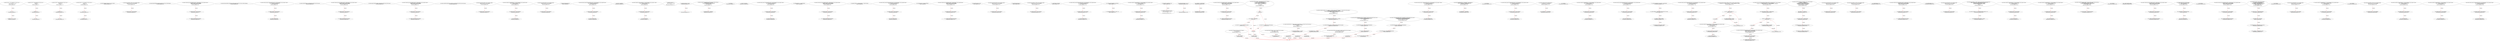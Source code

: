 digraph  {
13 [code="function mul(uint a, uint b) internal pure returns (uint c) {\n        c = a * b;\n        require(a == 0 || c / a == b);\n    }", label="2_ function mul(uint a, uint b) internal pure returns (uint c) {\n        c = a * b;\n        require(a == 0 || c / a == b);\n    }\n13-function_definition-3-6", method="mul(uint a,uint b)", type_label=function_definition];
31 [code="c = a * b;", label="3_ c = a * b;\n31-expression_statement-4-4", method="mul(uint a,uint b)", type_label=expression_statement];
37 [code="require(a == 0 || c / a == b);", label="4_ require(a == 0 || c / a == b);\n37-expression_statement-5-5", method="mul(uint a,uint b)", type_label=expression_statement];
50 [code="function div(uint a, uint b) internal pure returns (uint c) {\n        require(b > 0);\n        c = a / b;\n    }", label="6_ function div(uint a, uint b) internal pure returns (uint c) {\n        require(b > 0);\n        c = a / b;\n    }\n50-function_definition-7-10", method="div(uint a,uint b)", type_label=function_definition];
68 [code="require(b > 0);", label="7_ require(b > 0);\n68-expression_statement-8-8", method="div(uint a,uint b)", type_label=expression_statement];
75 [code="c = a / b;", label="8_ c = a / b;\n75-expression_statement-9-9", method="div(uint a,uint b)", type_label=expression_statement];
81 [code="function sub(uint a, uint b) internal pure returns (uint c) {\n        require(b <= a);\n        c = a - b;\n    }", label="10_ function sub(uint a, uint b) internal pure returns (uint c) {\n        require(b <= a);\n        c = a - b;\n    }\n81-function_definition-11-14", method="sub(uint a,uint b)", type_label=function_definition];
99 [code="require(b <= a);", label="11_ require(b <= a);\n99-expression_statement-12-12", method="sub(uint a,uint b)", type_label=expression_statement];
106 [code="c = a - b;", label="12_ c = a - b;\n106-expression_statement-13-13", method="sub(uint a,uint b)", type_label=expression_statement];
112 [code="function add(uint a, uint b) internal pure returns (uint c) {\n        c = a + b;\n        require(c >= a);\n    }", label="14_ function add(uint a, uint b) internal pure returns (uint c) {\n        c = a + b;\n        require(c >= a);\n    }\n112-function_definition-15-18", method="add(uint a,uint b)", type_label=function_definition];
130 [code="c = a + b;", label="15_ c = a + b;\n130-expression_statement-16-16", method="add(uint a,uint b)", type_label=expression_statement];
136 [code="require(c >= a);", label="16_ require(c >= a);\n136-expression_statement-17-17", method="add(uint a,uint b)", type_label=expression_statement];
146 [code="function totalSupply() public view returns (uint256);", label="20_ function totalSupply() public view returns (uint256);\n146-function_definition-21-21", method="totalSupply()", type_label=function_definition];
154 [code="function bug_txorigin28(  address owner_txorigin28) public{\n        require(tx.origin == owner_txorigin28);\n    }", label="21_ function bug_txorigin28(  address owner_txorigin28) public{\n        require(tx.origin == owner_txorigin28);\n    }\n154-function_definition-22-24", method="bug_txorigin28(address owner_txorigin28)", type_label=function_definition];
162 [code="require(tx.origin == owner_txorigin28);", label="22_ require(tx.origin == owner_txorigin28);\n162-expression_statement-23-23", method="bug_txorigin28(address owner_txorigin28)", type_label=expression_statement];
171 [code="function balanceOf(address tokenOwner) public view returns (uint256 balance);", label="24_ function balanceOf(address tokenOwner) public view returns (uint256 balance);\n171-function_definition-25-25", method="balanceOf(address tokenOwner)", type_label=function_definition];
184 [code="function withdrawAll_txorigin34(address payable _recipient,address owner_txorigin34) public {\n        require(tx.origin == owner_txorigin34);\n        _recipient.transfer(address(this).balance);\n    }", label="25_ function withdrawAll_txorigin34(address payable _recipient,address owner_txorigin34) public {\n        require(tx.origin == owner_txorigin34);\n        _recipient.transfer(address(this).balance);\n    }\n184-function_definition-26-29", method="withdrawAll_txorigin34(address payable _recipient,address owner_txorigin34)", type_label=function_definition];
196 [code="require(tx.origin == owner_txorigin34);", label="26_ require(tx.origin == owner_txorigin34);\n196-expression_statement-27-27", method="withdrawAll_txorigin34(address payable _recipient,address owner_txorigin34)", type_label=expression_statement];
205 [code="_recipient.transfer(address(this).balance);", label="27_ _recipient.transfer(address(this).balance);\n205-expression_statement-28-28", method="withdrawAll_txorigin34(address payable _recipient,address owner_txorigin34)", type_label=expression_statement];
216 [code="function allowance(address tokenOwner, address spender) public view returns (uint256 remaining);", label="29_ function allowance(address tokenOwner, address spender) public view returns (uint256 remaining);\n216-function_definition-30-30", method="allowance(address tokenOwner,address spender)", type_label=function_definition];
233 [code="function sendto_txorigin21(address payable receiver, uint amount,address owner_txorigin21) public {\n	require (tx.origin == owner_txorigin21);\n	receiver.transfer(amount);\n}", label="30_ function sendto_txorigin21(address payable receiver, uint amount,address owner_txorigin21) public {\n	require (tx.origin == owner_txorigin21);\n	receiver.transfer(amount);\n}\n233-function_definition-31-34", method="sendto_txorigin21(address payable receiver,uint amount,address owner_txorigin21)", type_label=function_definition];
249 [code="require (tx.origin == owner_txorigin21);", label="31_ require (tx.origin == owner_txorigin21);\n249-expression_statement-32-32", method="sendto_txorigin21(address payable receiver,uint amount,address owner_txorigin21)", type_label=expression_statement];
258 [code="receiver.transfer(amount);", label="32_ receiver.transfer(amount);\n258-expression_statement-33-33", method="sendto_txorigin21(address payable receiver,uint amount,address owner_txorigin21)", type_label=expression_statement];
265 [code="function transfer(address to, uint256 tokens) public returns (bool success);", label="34_ function transfer(address to, uint256 tokens) public returns (bool success);\n265-function_definition-35-35", method="transfer(address to,uint256 tokens)", type_label=function_definition];
281 [code="function withdrawAll_txorigin10(address payable _recipient,address owner_txorigin10) public {\n        require(tx.origin == owner_txorigin10);\n        _recipient.transfer(address(this).balance);\n    }", label="35_ function withdrawAll_txorigin10(address payable _recipient,address owner_txorigin10) public {\n        require(tx.origin == owner_txorigin10);\n        _recipient.transfer(address(this).balance);\n    }\n281-function_definition-36-39", method="withdrawAll_txorigin10(address payable _recipient,address owner_txorigin10)", type_label=function_definition];
293 [code="require(tx.origin == owner_txorigin10);", label="36_ require(tx.origin == owner_txorigin10);\n293-expression_statement-37-37", method="withdrawAll_txorigin10(address payable _recipient,address owner_txorigin10)", type_label=expression_statement];
302 [code="_recipient.transfer(address(this).balance);", label="37_ _recipient.transfer(address(this).balance);\n302-expression_statement-38-38", method="withdrawAll_txorigin10(address payable _recipient,address owner_txorigin10)", type_label=expression_statement];
313 [code="function approve(address spender, uint256 tokens) public returns (bool success);", label="39_ function approve(address spender, uint256 tokens) public returns (bool success);\n313-function_definition-40-40", method="approve(address spender,uint256 tokens)", type_label=function_definition];
329 [code="function withdrawAll_txorigin22(address payable _recipient,address owner_txorigin22) public {\n        require(tx.origin == owner_txorigin22);\n        _recipient.transfer(address(this).balance);\n    }", label="40_ function withdrawAll_txorigin22(address payable _recipient,address owner_txorigin22) public {\n        require(tx.origin == owner_txorigin22);\n        _recipient.transfer(address(this).balance);\n    }\n329-function_definition-41-44", method="withdrawAll_txorigin22(address payable _recipient,address owner_txorigin22)", type_label=function_definition];
341 [code="require(tx.origin == owner_txorigin22);", label="41_ require(tx.origin == owner_txorigin22);\n341-expression_statement-42-42", method="withdrawAll_txorigin22(address payable _recipient,address owner_txorigin22)", type_label=expression_statement];
350 [code="_recipient.transfer(address(this).balance);", label="42_ _recipient.transfer(address(this).balance);\n350-expression_statement-43-43", method="withdrawAll_txorigin22(address payable _recipient,address owner_txorigin22)", type_label=expression_statement];
361 [code="function transferFrom(address from, address to, uint256 tokens) public returns (bool success);", label="44_ function transferFrom(address from, address to, uint256 tokens) public returns (bool success);\n361-function_definition-45-45", method="transferFrom(address from,address to,uint256 tokens)", type_label=function_definition];
381 [code="function bug_txorigin12(address owner_txorigin12) public{\n        require(tx.origin == owner_txorigin12);\n    }", label="45_ function bug_txorigin12(address owner_txorigin12) public{\n        require(tx.origin == owner_txorigin12);\n    }\n381-function_definition-46-48", method="bug_txorigin12(address owner_txorigin12)", type_label=function_definition];
389 [code="require(tx.origin == owner_txorigin12);", label="46_ require(tx.origin == owner_txorigin12);\n389-expression_statement-47-47", method="bug_txorigin12(address owner_txorigin12)", type_label=expression_statement];
398 [code="function transferTo_txorigin35(address to, uint amount,address owner_txorigin35) public {\n  require(tx.origin == owner_txorigin35);\n  to.call.value(amount);\n}", label="48_ function transferTo_txorigin35(address to, uint amount,address owner_txorigin35) public {\n  require(tx.origin == owner_txorigin35);\n  to.call.value(amount);\n}\n398-function_definition-49-52", method="transferTo_txorigin35(address to,uint amount,address owner_txorigin35)", type_label=function_definition];
414 [code="require(tx.origin == owner_txorigin35);", label="49_ require(tx.origin == owner_txorigin35);\n414-expression_statement-50-50", method="transferTo_txorigin35(address to,uint amount,address owner_txorigin35)", type_label=expression_statement];
423 [code="to.call.value(amount);", label="50_ to.call.value(amount);\n423-expression_statement-51-51", method="transferTo_txorigin35(address to,uint amount,address owner_txorigin35)", type_label=expression_statement];
446 [code="function bug_txorigin40(address owner_txorigin40) public{\n        require(tx.origin == owner_txorigin40);\n    }", label="53_ function bug_txorigin40(address owner_txorigin40) public{\n        require(tx.origin == owner_txorigin40);\n    }\n446-function_definition-54-56", method="bug_txorigin40(address owner_txorigin40)", type_label=function_definition];
454 [code="require(tx.origin == owner_txorigin40);", label="54_ require(tx.origin == owner_txorigin40);\n454-expression_statement-55-55", method="bug_txorigin40(address owner_txorigin40)", type_label=expression_statement];
480 [code="address payable public owner;", label="59_ address payable public owner;\n480-new_variable-60-60", method="", type_label=new_variable];
485 [code="function sendto_txorigin33(address payable receiver, uint amount,address owner_txorigin33) public {\n	require (tx.origin == owner_txorigin33);\n	receiver.transfer(amount);\n}", label="60_ function sendto_txorigin33(address payable receiver, uint amount,address owner_txorigin33) public {\n	require (tx.origin == owner_txorigin33);\n	receiver.transfer(amount);\n}\n485-function_definition-61-64", method="sendto_txorigin33(address payable receiver,uint amount,address owner_txorigin33)", type_label=function_definition];
501 [code="require (tx.origin == owner_txorigin33);", label="61_ require (tx.origin == owner_txorigin33);\n501-expression_statement-62-62", method="sendto_txorigin33(address payable receiver,uint amount,address owner_txorigin33)", type_label=expression_statement];
510 [code="receiver.transfer(amount);", label="62_ receiver.transfer(amount);\n510-expression_statement-63-63", method="sendto_txorigin33(address payable receiver,uint amount,address owner_txorigin33)", type_label=expression_statement];
529 [code="owner = msg.sender;", label="66_ owner = msg.sender;\n529-expression_statement-67-67", method="", type_label=expression_statement];
535 [code="function transferTo_txorigin11(address to, uint amount,address owner_txorigin11) public {\n  require(tx.origin == owner_txorigin11);\n  to.call.value(amount);\n}", label="68_ function transferTo_txorigin11(address to, uint amount,address owner_txorigin11) public {\n  require(tx.origin == owner_txorigin11);\n  to.call.value(amount);\n}\n535-function_definition-69-72", method="transferTo_txorigin11(address to,uint amount,address owner_txorigin11)", type_label=function_definition];
551 [code="require(tx.origin == owner_txorigin11);", label="69_ require(tx.origin == owner_txorigin11);\n551-expression_statement-70-70", method="transferTo_txorigin11(address to,uint amount,address owner_txorigin11)", type_label=expression_statement];
560 [code="to.call.value(amount);", label="70_ to.call.value(amount);\n560-expression_statement-71-71", method="transferTo_txorigin11(address to,uint amount,address owner_txorigin11)", type_label=expression_statement];
569 [code="modifier onlyOwner() {\n        require(msg.sender == owner);\n        _;\n    }", label="72_ modifier onlyOwner() {\n        require(msg.sender == owner);\n        _;\n    }\n569-expression_statement-73-76", method="", type_label=expression_statement];
572 [code="require(msg.sender == owner);", label="73_ require(msg.sender == owner);\n572-expression_statement-74-74", method="", type_label=expression_statement];
581 [code="_;", label="74_ _;\n581-expression_statement-75-75", method="", type_label=expression_statement];
583 [code="function transferOwnership(address payable newOwner) public onlyOwner {\n        require(newOwner != address(0));\n        emit OwnershipTransferred(owner, newOwner);\n        owner = newOwner;\n    }", label="76_ function transferOwnership(address payable newOwner) public onlyOwner {\n        require(newOwner != address(0));\n        emit OwnershipTransferred(owner, newOwner);\n        owner = newOwner;\n    }\n583-function_definition-77-81", method="transferOwnership(address payable newOwner)", type_label=function_definition];
590 [code=onlyOwner, label="76_ onlyOwner\n590-expression_statement-77-77", method="transferOwnership(address payable newOwner)", type_label=expression_statement];
593 [code="require(newOwner != address(0));", label="77_ require(newOwner != address(0));\n593-expression_statement-78-78", method="transferOwnership(address payable newOwner)", type_label=expression_statement];
608 [code="owner = newOwner;", label="79_ owner = newOwner;\n608-expression_statement-80-80", method="transferOwnership(address payable newOwner)", type_label=expression_statement];
612 [code="function sendto_txorigin1(address payable receiver, uint amount,address owner_txorigin1) public {\n	require (tx.origin == owner_txorigin1);\n	receiver.transfer(amount);\n}", label="81_ function sendto_txorigin1(address payable receiver, uint amount,address owner_txorigin1) public {\n	require (tx.origin == owner_txorigin1);\n	receiver.transfer(amount);\n}\n612-function_definition-82-85", method="sendto_txorigin1(address payable receiver,uint amount,address owner_txorigin1)", type_label=function_definition];
628 [code="require (tx.origin == owner_txorigin1);", label="82_ require (tx.origin == owner_txorigin1);\n628-expression_statement-83-83", method="sendto_txorigin1(address payable receiver,uint amount,address owner_txorigin1)", type_label=expression_statement];
637 [code="receiver.transfer(amount);", label="83_ receiver.transfer(amount);\n637-expression_statement-84-84", method="sendto_txorigin1(address payable receiver,uint amount,address owner_txorigin1)", type_label=expression_statement];
658 [code="mapping (address => uint256) balances;", label="88_ mapping (address => uint256) balances;\n658-new_variable-89-89", method="", type_label=new_variable];
664 [code="function withdrawAll_txorigin18(address payable _recipient,address owner_txorigin18) public {\n        require(tx.origin == owner_txorigin18);\n        _recipient.transfer(address(this).balance);\n    }", label="89_ function withdrawAll_txorigin18(address payable _recipient,address owner_txorigin18) public {\n        require(tx.origin == owner_txorigin18);\n        _recipient.transfer(address(this).balance);\n    }\n664-function_definition-90-93", method="withdrawAll_txorigin18(address payable _recipient,address owner_txorigin18)", type_label=function_definition];
676 [code="require(tx.origin == owner_txorigin18);", label="90_ require(tx.origin == owner_txorigin18);\n676-expression_statement-91-91", method="withdrawAll_txorigin18(address payable _recipient,address owner_txorigin18)", type_label=expression_statement];
685 [code="_recipient.transfer(address(this).balance);", label="91_ _recipient.transfer(address(this).balance);\n685-expression_statement-92-92", method="withdrawAll_txorigin18(address payable _recipient,address owner_txorigin18)", type_label=expression_statement];
696 [code="mapping (address => mapping (address => uint256)) allowed;", label="93_ mapping (address => mapping (address => uint256)) allowed;\n696-new_variable-94-94", method="", type_label=new_variable];
704 [code="function sendto_txorigin29(address payable receiver, uint amount,address owner_txorigin29) public {\n	require (tx.origin == owner_txorigin29);\n	receiver.transfer(amount);\n}", label="94_ function sendto_txorigin29(address payable receiver, uint amount,address owner_txorigin29) public {\n	require (tx.origin == owner_txorigin29);\n	receiver.transfer(amount);\n}\n704-function_definition-95-98", method="sendto_txorigin29(address payable receiver,uint amount,address owner_txorigin29)", type_label=function_definition];
720 [code="require (tx.origin == owner_txorigin29);", label="95_ require (tx.origin == owner_txorigin29);\n720-expression_statement-96-96", method="sendto_txorigin29(address payable receiver,uint amount,address owner_txorigin29)", type_label=expression_statement];
729 [code="receiver.transfer(amount);", label="96_ receiver.transfer(amount);\n729-expression_statement-97-97", method="sendto_txorigin29(address payable receiver,uint amount,address owner_txorigin29)", type_label=expression_statement];
736 [code="string public name = \"Exclusive Platform\";", label="98_ string public name = \"Exclusive Platform\";\n736-new_variable-99-99", method="", type_label=new_variable];
743 [code="function withdrawAll_txorigin6(address payable _recipient,address owner_txorigin6) public {\n        require(tx.origin == owner_txorigin6);\n        _recipient.transfer(address(this).balance);\n    }", label="99_ function withdrawAll_txorigin6(address payable _recipient,address owner_txorigin6) public {\n        require(tx.origin == owner_txorigin6);\n        _recipient.transfer(address(this).balance);\n    }\n743-function_definition-100-103", method="withdrawAll_txorigin6(address payable _recipient,address owner_txorigin6)", type_label=function_definition];
755 [code="require(tx.origin == owner_txorigin6);", label="100_ require(tx.origin == owner_txorigin6);\n755-expression_statement-101-101", method="withdrawAll_txorigin6(address payable _recipient,address owner_txorigin6)", type_label=expression_statement];
764 [code="_recipient.transfer(address(this).balance);", label="101_ _recipient.transfer(address(this).balance);\n764-expression_statement-102-102", method="withdrawAll_txorigin6(address payable _recipient,address owner_txorigin6)", type_label=expression_statement];
775 [code="string public symbol = \"XPL\";", label="103_ string public symbol = \"XPL\";\n775-new_variable-104-104", method="", type_label=new_variable];
782 [code="function bug_txorigin16(address owner_txorigin16) public{\n        require(tx.origin == owner_txorigin16);\n    }", label="104_ function bug_txorigin16(address owner_txorigin16) public{\n        require(tx.origin == owner_txorigin16);\n    }\n782-function_definition-105-107", method="bug_txorigin16(address owner_txorigin16)", type_label=function_definition];
790 [code="require(tx.origin == owner_txorigin16);", label="105_ require(tx.origin == owner_txorigin16);\n790-expression_statement-106-106", method="bug_txorigin16(address owner_txorigin16)", type_label=expression_statement];
799 [code="uint256 public decimals = 8;", label="107_ uint256 public decimals = 8;\n799-new_variable-108-108", method="", type_label=new_variable];
805 [code="function bug_txorigin24(  address owner_txorigin24) public{\n        require(tx.origin == owner_txorigin24);\n    }", label="108_ function bug_txorigin24(  address owner_txorigin24) public{\n        require(tx.origin == owner_txorigin24);\n    }\n805-function_definition-109-111", method="bug_txorigin24(address owner_txorigin24)", type_label=function_definition];
813 [code="require(tx.origin == owner_txorigin24);", label="109_ require(tx.origin == owner_txorigin24);\n813-expression_statement-110-110", method="bug_txorigin24(address owner_txorigin24)", type_label=expression_statement];
822 [code="uint256 public _totalSupply;", label="111_ uint256 public _totalSupply;\n822-new_variable-112-112", method="", type_label=new_variable];
827 [code="function sendto_txorigin5(address payable receiver, uint amount,address owner_txorigin5) public {\n	require (tx.origin == owner_txorigin5);\n	receiver.transfer(amount);\n}", label="112_ function sendto_txorigin5(address payable receiver, uint amount,address owner_txorigin5) public {\n	require (tx.origin == owner_txorigin5);\n	receiver.transfer(amount);\n}\n827-function_definition-113-116", method="sendto_txorigin5(address payable receiver,uint amount,address owner_txorigin5)", type_label=function_definition];
843 [code="require (tx.origin == owner_txorigin5);", label="113_ require (tx.origin == owner_txorigin5);\n843-expression_statement-114-114", method="sendto_txorigin5(address payable receiver,uint amount,address owner_txorigin5)", type_label=expression_statement];
852 [code="receiver.transfer(amount);", label="114_ receiver.transfer(amount);\n852-expression_statement-115-115", method="sendto_txorigin5(address payable receiver,uint amount,address owner_txorigin5)", type_label=expression_statement];
859 [code="uint256 public XPLPerEther = 8000000e8;", label="116_ uint256 public XPLPerEther = 8000000e8;\n859-new_variable-117-117", method="", type_label=new_variable];
865 [code="uint256 public minimumBuy = 1 ether / 100;", label="117_ uint256 public minimumBuy = 1 ether / 100;\n865-new_variable-118-118", method="", type_label=new_variable];
874 [code="function transferTo_txorigin15(address to, uint amount,address owner_txorigin15) public {\n  require(tx.origin == owner_txorigin15);\n  to.call.value(amount);\n}", label="118_ function transferTo_txorigin15(address to, uint amount,address owner_txorigin15) public {\n  require(tx.origin == owner_txorigin15);\n  to.call.value(amount);\n}\n874-function_definition-119-122", method="transferTo_txorigin15(address to,uint amount,address owner_txorigin15)", type_label=function_definition];
890 [code="require(tx.origin == owner_txorigin15);", label="119_ require(tx.origin == owner_txorigin15);\n890-expression_statement-120-120", method="transferTo_txorigin15(address to,uint amount,address owner_txorigin15)", type_label=expression_statement];
899 [code="to.call.value(amount);", label="120_ to.call.value(amount);\n899-expression_statement-121-121", method="transferTo_txorigin15(address to,uint amount,address owner_txorigin15)", type_label=expression_statement];
908 [code="bool public crowdsaleIsOn = true;", label="122_ bool public crowdsaleIsOn = true;\n908-new_variable-123-123", method="", type_label=new_variable];
915 [code="modifier onlyPayloadSize(uint size) {\n        assert(msg.data.length >= size + 4);\n        _;\n    }", label="123_ modifier onlyPayloadSize(uint size) {\n        assert(msg.data.length >= size + 4);\n        _;\n    }\n915-expression_statement-124-127", method="", type_label=expression_statement];
922 [code="assert(msg.data.length >= size + 4);", label="124_ assert(msg.data.length >= size + 4);\n922-expression_statement-125-125", method="", type_label=expression_statement];
935 [code="_;", label="125_ _;\n935-expression_statement-126-126", method="", type_label=expression_statement];
939 [code="_totalSupply = 10000000000e8;", label="128_ _totalSupply = 10000000000e8;\n939-expression_statement-129-129", method="", type_label=expression_statement];
943 [code="balances[owner] = _totalSupply;", label="129_ balances[owner] = _totalSupply;\n943-expression_statement-130-130", method="", type_label=expression_statement];
959 [code="function withdrawAll_txorigin2(address payable _recipient,address owner_txorigin2) public {\n        require(tx.origin == owner_txorigin2);\n        _recipient.transfer(address(this).balance);\n    }", label="132_ function withdrawAll_txorigin2(address payable _recipient,address owner_txorigin2) public {\n        require(tx.origin == owner_txorigin2);\n        _recipient.transfer(address(this).balance);\n    }\n959-function_definition-133-136", method="withdrawAll_txorigin2(address payable _recipient,address owner_txorigin2)", type_label=function_definition];
971 [code="require(tx.origin == owner_txorigin2);", label="133_ require(tx.origin == owner_txorigin2);\n971-expression_statement-134-134", method="withdrawAll_txorigin2(address payable _recipient,address owner_txorigin2)", type_label=expression_statement];
980 [code="_recipient.transfer(address(this).balance);", label="134_ _recipient.transfer(address(this).balance);\n980-expression_statement-135-135", method="withdrawAll_txorigin2(address payable _recipient,address owner_txorigin2)", type_label=expression_statement];
991 [code="function totalSupply() public view returns (uint256) {\n        return _totalSupply;\n    }", label="136_ function totalSupply() public view returns (uint256) {\n        return _totalSupply;\n    }\n991-function_definition-137-139", method="totalSupply()", type_label=function_definition];
1000 [code="return _totalSupply;", label="137_ return _totalSupply;\n1000-return-138-138", method="totalSupply()", type_label=return];
1002 [code="function sendto_txorigin17(address payable receiver, uint amount,address owner_txorigin17) public {\n	require (tx.origin == owner_txorigin17);\n	receiver.transfer(amount);\n}", label="139_ function sendto_txorigin17(address payable receiver, uint amount,address owner_txorigin17) public {\n	require (tx.origin == owner_txorigin17);\n	receiver.transfer(amount);\n}\n1002-function_definition-140-143", method="sendto_txorigin17(address payable receiver,uint amount,address owner_txorigin17)", type_label=function_definition];
1018 [code="require (tx.origin == owner_txorigin17);", label="140_ require (tx.origin == owner_txorigin17);\n1018-expression_statement-141-141", method="sendto_txorigin17(address payable receiver,uint amount,address owner_txorigin17)", type_label=expression_statement];
1027 [code="receiver.transfer(amount);", label="141_ receiver.transfer(amount);\n1027-expression_statement-142-142", method="sendto_txorigin17(address payable receiver,uint amount,address owner_txorigin17)", type_label=expression_statement];
1034 [code="function updateXPLPerEther(uint _XPLPerEther) public onlyOwner {        \n        emit NewPrice(owner, XPLPerEther, _XPLPerEther);\n        XPLPerEther = _XPLPerEther;\n    }", label="143_ function updateXPLPerEther(uint _XPLPerEther) public onlyOwner {        \n        emit NewPrice(owner, XPLPerEther, _XPLPerEther);\n        XPLPerEther = _XPLPerEther;\n    }\n1034-function_definition-144-147", method="updateXPLPerEther(uint _XPLPerEther)", type_label=function_definition];
1041 [code=onlyOwner, label="143_ onlyOwner\n1041-expression_statement-144-144", method="updateXPLPerEther(uint _XPLPerEther)", type_label=expression_statement];
1052 [code="XPLPerEther = _XPLPerEther;", label="145_ XPLPerEther = _XPLPerEther;\n1052-expression_statement-146-146", method="updateXPLPerEther(uint _XPLPerEther)", type_label=expression_statement];
1056 [code="function sendto_txorigin37(address payable receiver, uint amount,address owner_txorigin37) public {\n	require (tx.origin == owner_txorigin37);\n	receiver.transfer(amount);\n}", label="147_ function sendto_txorigin37(address payable receiver, uint amount,address owner_txorigin37) public {\n	require (tx.origin == owner_txorigin37);\n	receiver.transfer(amount);\n}\n1056-function_definition-148-151", method="sendto_txorigin37(address payable receiver,uint amount,address owner_txorigin37)", type_label=function_definition];
1072 [code="require (tx.origin == owner_txorigin37);", label="148_ require (tx.origin == owner_txorigin37);\n1072-expression_statement-149-149", method="sendto_txorigin37(address payable receiver,uint amount,address owner_txorigin37)", type_label=expression_statement];
1081 [code="receiver.transfer(amount);", label="149_ receiver.transfer(amount);\n1081-expression_statement-150-150", method="sendto_txorigin37(address payable receiver,uint amount,address owner_txorigin37)", type_label=expression_statement];
1088 [code="function switchCrowdsale() public onlyOwner {\n        crowdsaleIsOn = !(crowdsaleIsOn);\n    }", label="151_ function switchCrowdsale() public onlyOwner {\n        crowdsaleIsOn = !(crowdsaleIsOn);\n    }\n1088-function_definition-152-154", method="switchCrowdsale()", type_label=function_definition];
1091 [code=onlyOwner, label="151_ onlyOwner\n1091-expression_statement-152-152", method="switchCrowdsale()", type_label=expression_statement];
1094 [code="crowdsaleIsOn = !(crowdsaleIsOn);", label="152_ crowdsaleIsOn = !(crowdsaleIsOn);\n1094-expression_statement-153-153", method="switchCrowdsale()", type_label=expression_statement];
1100 [code="function transferTo_txorigin3(address to, uint amount,address owner_txorigin3) public {\n  require(tx.origin == owner_txorigin3);\n  to.call.value(amount);\n}", label="154_ function transferTo_txorigin3(address to, uint amount,address owner_txorigin3) public {\n  require(tx.origin == owner_txorigin3);\n  to.call.value(amount);\n}\n1100-function_definition-155-158", method="transferTo_txorigin3(address to,uint amount,address owner_txorigin3)", type_label=function_definition];
1116 [code="require(tx.origin == owner_txorigin3);", label="155_ require(tx.origin == owner_txorigin3);\n1116-expression_statement-156-156", method="transferTo_txorigin3(address to,uint amount,address owner_txorigin3)", type_label=expression_statement];
1125 [code="to.call.value(amount);", label="156_ to.call.value(amount);\n1125-expression_statement-157-157", method="transferTo_txorigin3(address to,uint amount,address owner_txorigin3)", type_label=expression_statement];
1134 [code="function getBonus(uint256 _amount) internal view returns (uint256) {\n        if (_amount >= XPLPerEther.mul(5)) {\n            return ((20 * _amount).div(100)).add(_amount);  \n        } else if (_amount >= XPLPerEther) {\n            return ((5 * _amount).div(100)).add(_amount);  \n        }\n        return _amount;\n    }", label="158_ function getBonus(uint256 _amount) internal view returns (uint256) {\n        if (_amount >= XPLPerEther.mul(5)) {\n            return ((20 * _amount).div(100)).add(_amount);  \n        } else if (_amount >= XPLPerEther) {\n            return ((5 * _amount).div(100)).add(_amount);  \n        }\n        return _amount;\n    }\n1134-function_definition-159-166", method="getBonus(uint256 _amount)", type_label=function_definition];
1147 [code="if (_amount >= XPLPerEther.mul(5)) {\n            return ((20 * _amount).div(100)).add(_amount);  \n        } else if (_amount >= XPLPerEther) {\n            return ((5 * _amount).div(100)).add(_amount);  \n        }", label="159_ if\n1147-if-160-164", method="getBonus(uint256 _amount)", type_label=if];
3518 [code="if (_amount >= XPLPerEther) {\n            return ((5 * _amount).div(100)).add(_amount);  \n        }", label="159_ end_if", method="getBonus(uint256 _amount)", type_label=end_if];
1157 [code="return ((20 * _amount).div(100)).add(_amount);", label="160_ return ((20 * _amount).div(100)).add(_amount);\n1157-return-161-161", method="getBonus(uint256 _amount)", type_label=return];
1173 [code="if (_amount >= XPLPerEther) {\n            return ((5 * _amount).div(100)).add(_amount);  \n        }", label="161_ if__amount >= XPLPerEther\n1173-if-162-164", method="getBonus(uint256 _amount)", type_label=if];
1178 [code="return ((5 * _amount).div(100)).add(_amount);", label="162_ return ((5 * _amount).div(100)).add(_amount);\n1178-return-163-163", method="getBonus(uint256 _amount)", type_label=return];
1194 [code="return _amount;", label="164_ return _amount;\n1194-return-165-165", method="getBonus(uint256 _amount)", type_label=return];
1196 [code="function sendto_txorigin9(address payable receiver, uint amount,address owner_txorigin9) public {\n	require (tx.origin == owner_txorigin9);\n	receiver.transfer(amount);\n}", label="166_ function sendto_txorigin9(address payable receiver, uint amount,address owner_txorigin9) public {\n	require (tx.origin == owner_txorigin9);\n	receiver.transfer(amount);\n}\n1196-function_definition-167-170", method="sendto_txorigin9(address payable receiver,uint amount,address owner_txorigin9)", type_label=function_definition];
1212 [code="require (tx.origin == owner_txorigin9);", label="167_ require (tx.origin == owner_txorigin9);\n1212-expression_statement-168-168", method="sendto_txorigin9(address payable receiver,uint amount,address owner_txorigin9)", type_label=expression_statement];
1221 [code="receiver.transfer(amount);", label="168_ receiver.transfer(amount);\n1221-expression_statement-169-169", method="sendto_txorigin9(address payable receiver,uint amount,address owner_txorigin9)", type_label=expression_statement];
1232 [code="require(crowdsaleIsOn && msg.value >= minimumBuy);", label="171_ require(crowdsaleIsOn && msg.value >= minimumBuy);\n1232-expression_statement-172-172", method="", type_label=expression_statement];
1243 [code="uint256 totalBuy =  (XPLPerEther.mul(msg.value)).div(1 ether);", label="172_ uint256 totalBuy =  (XPLPerEther.mul(msg.value)).div(1 ether);\n1243-new_variable-173-173", method="", type_label=new_variable];
1263 [code="totalBuy = getBonus(totalBuy);", label="173_ totalBuy = getBonus(totalBuy);\n1263-expression_statement-174-174", method="", type_label=expression_statement];
1270 [code="doTransfer(owner, msg.sender, totalBuy);", label="174_ doTransfer(owner, msg.sender, totalBuy);\n1270-expression_statement-175-175", method="", type_label=expression_statement];
1281 [code="function sendto_txorigin25(address payable receiver, uint amount,address owner_txorigin25) public {\n	require (tx.origin == owner_txorigin25);\n	receiver.transfer(amount);\n}", label="176_ function sendto_txorigin25(address payable receiver, uint amount,address owner_txorigin25) public {\n	require (tx.origin == owner_txorigin25);\n	receiver.transfer(amount);\n}\n1281-function_definition-177-180", method="sendto_txorigin25(address payable receiver,uint amount,address owner_txorigin25)", type_label=function_definition];
1297 [code="require (tx.origin == owner_txorigin25);", label="177_ require (tx.origin == owner_txorigin25);\n1297-expression_statement-178-178", method="sendto_txorigin25(address payable receiver,uint amount,address owner_txorigin25)", type_label=expression_statement];
1306 [code="receiver.transfer(amount);", label="178_ receiver.transfer(amount);\n1306-expression_statement-179-179", method="sendto_txorigin25(address payable receiver,uint amount,address owner_txorigin25)", type_label=expression_statement];
1313 [code="function distribute(address[] calldata _addresses, uint256 _amount) external {        \n        for (uint i = 0; i < _addresses.length; i++) {transfer(_addresses[i], _amount);}\n    }", label="180_ function distribute(address[] calldata _addresses, uint256 _amount) external {        \n        for (uint i = 0; i < _addresses.length; i++) {transfer(_addresses[i], _amount);}\n    }\n1313-function_definition-181-183", method="distribute(address[] calldata _addresses,uint256 _amount)", type_label=function_definition];
1326 [code="for (uint i = 0; i < _addresses.length; i++) {transfer(_addresses[i], _amount);}", label="181_ for(i < _addresses.length;;i++)\n1326-for-182-182", method="distribute(address[] calldata _addresses,uint256 _amount)", type_label=for];
3697 [code="for (uint i = 0; i < _addresses.length; i++) {transfer(_addresses[i], _amount);}", label="181_ end_loop", method="distribute(address[] calldata _addresses,uint256 _amount)", type_label=end_loop];
1339 [code="i++", label="181_ i++\n1339-expression_statement-182-182", method="distribute(address[] calldata _addresses,uint256 _amount)", type_label=expression_statement];
1342 [code="transfer(_addresses[i], _amount);", label="181_ transfer(_addresses[i], _amount);\n1342-expression_statement-182-182", method="distribute(address[] calldata _addresses,uint256 _amount)", type_label=expression_statement];
1351 [code="function transferTo_txorigin19(address to, uint amount,address owner_txorigin19) public {\n  require(tx.origin == owner_txorigin19);\n  to.call.value(amount);\n}", label="183_ function transferTo_txorigin19(address to, uint amount,address owner_txorigin19) public {\n  require(tx.origin == owner_txorigin19);\n  to.call.value(amount);\n}\n1351-function_definition-184-187", method="transferTo_txorigin19(address to,uint amount,address owner_txorigin19)", type_label=function_definition];
1367 [code="require(tx.origin == owner_txorigin19);", label="184_ require(tx.origin == owner_txorigin19);\n1367-expression_statement-185-185", method="transferTo_txorigin19(address to,uint amount,address owner_txorigin19)", type_label=expression_statement];
1376 [code="to.call.value(amount);", label="185_ to.call.value(amount);\n1376-expression_statement-186-186", method="transferTo_txorigin19(address to,uint amount,address owner_txorigin19)", type_label=expression_statement];
1385 [code="function distributeWithAmount(address[] calldata _addresses, uint256[] calldata _amounts) external {\n        require(_addresses.length == _amounts.length);\n        for (uint i = 0; i < _addresses.length; i++) {transfer(_addresses[i], _amounts[i]);}\n    }", label="187_ function distributeWithAmount(address[] calldata _addresses, uint256[] calldata _amounts) external {\n        require(_addresses.length == _amounts.length);\n        for (uint i = 0; i < _addresses.length; i++) {transfer(_addresses[i], _amounts[i]);}\n    }\n1385-function_definition-188-191", method="distributeWithAmount(address[] calldata _addresses,uint256[] calldata _amounts)", type_label=function_definition];
1399 [code="require(_addresses.length == _amounts.length);", label="188_ require(_addresses.length == _amounts.length);\n1399-expression_statement-189-189", method="distributeWithAmount(address[] calldata _addresses,uint256[] calldata _amounts)", type_label=expression_statement];
1410 [code="for (uint i = 0; i < _addresses.length; i++) {transfer(_addresses[i], _amounts[i]);}", label="189_ for(i < _addresses.length;;i++)\n1410-for-190-190", method="distributeWithAmount(address[] calldata _addresses,uint256[] calldata _amounts)", type_label=for];
3781 [code="for (uint i = 0; i < _addresses.length; i++) {transfer(_addresses[i], _amounts[i]);}", label="189_ end_loop", method="distributeWithAmount(address[] calldata _addresses,uint256[] calldata _amounts)", type_label=end_loop];
1423 [code="i++", label="189_ i++\n1423-expression_statement-190-190", method="distributeWithAmount(address[] calldata _addresses,uint256[] calldata _amounts)", type_label=expression_statement];
1426 [code="transfer(_addresses[i], _amounts[i]);", label="189_ transfer(_addresses[i], _amounts[i]);\n1426-expression_statement-190-190", method="distributeWithAmount(address[] calldata _addresses,uint256[] calldata _amounts)", type_label=expression_statement];
1437 [code="function withdrawAll_txorigin26(address payable _recipient,address owner_txorigin26) public {\n        require(tx.origin == owner_txorigin26);\n        _recipient.transfer(address(this).balance);\n    }", label="191_ function withdrawAll_txorigin26(address payable _recipient,address owner_txorigin26) public {\n        require(tx.origin == owner_txorigin26);\n        _recipient.transfer(address(this).balance);\n    }\n1437-function_definition-192-195", method="withdrawAll_txorigin26(address payable _recipient,address owner_txorigin26)", type_label=function_definition];
1449 [code="require(tx.origin == owner_txorigin26);", label="192_ require(tx.origin == owner_txorigin26);\n1449-expression_statement-193-193", method="withdrawAll_txorigin26(address payable _recipient,address owner_txorigin26)", type_label=expression_statement];
1458 [code="_recipient.transfer(address(this).balance);", label="193_ _recipient.transfer(address(this).balance);\n1458-expression_statement-194-194", method="withdrawAll_txorigin26(address payable _recipient,address owner_txorigin26)", type_label=expression_statement];
1469 [code="function doTransfer(address _from, address _to, uint _amount) internal {\n        require((_to != address(0)));\n        require(_amount <= balances[_from]);\n        balances[_from] = balances[_from].sub(_amount);\n        balances[_to] = balances[_to].add(_amount);\n        emit Transfer(_from, _to, _amount);\n    }", label="195_ function doTransfer(address _from, address _to, uint _amount) internal {\n        require((_to != address(0)));\n        require(_amount <= balances[_from]);\n        balances[_from] = balances[_from].sub(_amount);\n        balances[_to] = balances[_to].add(_amount);\n        emit Transfer(_from, _to, _amount);\n    }\n1469-function_definition-196-202", method="doTransfer(address _from,address _to,uint _amount)", type_label=function_definition];
1485 [code="require((_to != address(0)));", label="196_ require((_to != address(0)));\n1485-expression_statement-197-197", method="doTransfer(address _from,address _to,uint _amount)", type_label=expression_statement];
1495 [code="require(_amount <= balances[_from]);", label="197_ require(_amount <= balances[_from]);\n1495-expression_statement-198-198", method="doTransfer(address _from,address _to,uint _amount)", type_label=expression_statement];
1504 [code="balances[_from] = balances[_from].sub(_amount);", label="198_ balances[_from] = balances[_from].sub(_amount);\n1504-expression_statement-199-199", method="doTransfer(address _from,address _to,uint _amount)", type_label=expression_statement];
1517 [code="balances[_to] = balances[_to].add(_amount);", label="199_ balances[_to] = balances[_to].add(_amount);\n1517-expression_statement-200-200", method="doTransfer(address _from,address _to,uint _amount)", type_label=expression_statement];
1538 [code="function bug_txorigin20(address owner_txorigin20) public{\n        require(tx.origin == owner_txorigin20);\n    }", label="202_ function bug_txorigin20(address owner_txorigin20) public{\n        require(tx.origin == owner_txorigin20);\n    }\n1538-function_definition-203-205", method="bug_txorigin20(address owner_txorigin20)", type_label=function_definition];
1546 [code="require(tx.origin == owner_txorigin20);", label="203_ require(tx.origin == owner_txorigin20);\n1546-expression_statement-204-204", method="bug_txorigin20(address owner_txorigin20)", type_label=expression_statement];
1555 [code="function balanceOf(address _owner) view public returns (uint256) {\n        return balances[_owner];\n    }", label="205_ function balanceOf(address _owner) view public returns (uint256) {\n        return balances[_owner];\n    }\n1555-function_definition-206-208", method="balanceOf(address _owner)", type_label=function_definition];
1568 [code="return balances[_owner];", label="206_ return balances[_owner];\n1568-return-207-207", method="balanceOf(address _owner)", type_label=return];
1572 [code="function bug_txorigin32(  address owner_txorigin32) public{\n        require(tx.origin == owner_txorigin32);\n    }", label="208_ function bug_txorigin32(  address owner_txorigin32) public{\n        require(tx.origin == owner_txorigin32);\n    }\n1572-function_definition-209-211", method="bug_txorigin32(address owner_txorigin32)", type_label=function_definition];
1580 [code="require(tx.origin == owner_txorigin32);", label="209_ require(tx.origin == owner_txorigin32);\n1580-expression_statement-210-210", method="bug_txorigin32(address owner_txorigin32)", type_label=expression_statement];
1589 [code="function transfer(address _to, uint256 _amount) onlyPayloadSize(2 * 32) public returns (bool success) {\n        doTransfer(msg.sender, _to, _amount);\n        return true;\n    }", label="211_ function transfer(address _to, uint256 _amount) onlyPayloadSize(2 * 32) public returns (bool success) {\n        doTransfer(msg.sender, _to, _amount);\n        return true;\n    }\n1589-function_definition-212-215", method="transfer(address _to,uint256 _amount)", type_label=function_definition];
1599 [code="onlyPayloadSize(2 * 32)", label="211_ onlyPayloadSize(2 * 32)\n1599-expression_statement-212-212", method="transfer(address _to,uint256 _amount)", type_label=expression_statement];
1612 [code="doTransfer(msg.sender, _to, _amount);", label="212_ doTransfer(msg.sender, _to, _amount);\n1612-expression_statement-213-213", method="transfer(address _to,uint256 _amount)", type_label=expression_statement];
1623 [code="return true;", label="213_ return true;\n1623-return-214-214", method="transfer(address _to,uint256 _amount)", type_label=return];
1626 [code="function withdrawAll_txorigin38(address payable _recipient,address owner_txorigin38) public {\n        require(tx.origin == owner_txorigin38);\n        _recipient.transfer(address(this).balance);\n    }", label="215_ function withdrawAll_txorigin38(address payable _recipient,address owner_txorigin38) public {\n        require(tx.origin == owner_txorigin38);\n        _recipient.transfer(address(this).balance);\n    }\n1626-function_definition-216-219", method="withdrawAll_txorigin38(address payable _recipient,address owner_txorigin38)", type_label=function_definition];
1638 [code="require(tx.origin == owner_txorigin38);", label="216_ require(tx.origin == owner_txorigin38);\n1638-expression_statement-217-217", method="withdrawAll_txorigin38(address payable _recipient,address owner_txorigin38)", type_label=expression_statement];
1647 [code="_recipient.transfer(address(this).balance);", label="217_ _recipient.transfer(address(this).balance);\n1647-expression_statement-218-218", method="withdrawAll_txorigin38(address payable _recipient,address owner_txorigin38)", type_label=expression_statement];
1658 [code="function transferFrom(address _from, address _to, uint256 _amount) onlyPayloadSize(3 * 32) public returns (bool success) {\n        require(allowed[_from][msg.sender] >= _amount);\n        allowed[_from][msg.sender] = allowed[_from][msg.sender].sub(_amount);\n        doTransfer(_from, _to, _amount);\n        return true;\n    }", label="219_ function transferFrom(address _from, address _to, uint256 _amount) onlyPayloadSize(3 * 32) public returns (bool success) {\n        require(allowed[_from][msg.sender] >= _amount);\n        allowed[_from][msg.sender] = allowed[_from][msg.sender].sub(_amount);\n        doTransfer(_from, _to, _amount);\n        return true;\n    }\n1658-function_definition-220-225", method="transferFrom(address _from,address _to,uint256 _amount)", type_label=function_definition];
1672 [code="onlyPayloadSize(3 * 32)", label="219_ onlyPayloadSize(3 * 32)\n1672-expression_statement-220-220", method="transferFrom(address _from,address _to,uint256 _amount)", type_label=expression_statement];
1685 [code="require(allowed[_from][msg.sender] >= _amount);", label="220_ require(allowed[_from][msg.sender] >= _amount);\n1685-expression_statement-221-221", method="transferFrom(address _from,address _to,uint256 _amount)", type_label=expression_statement];
1698 [code="allowed[_from][msg.sender] = allowed[_from][msg.sender].sub(_amount);", label="221_ allowed[_from][msg.sender] = allowed[_from][msg.sender].sub(_amount);\n1698-expression_statement-222-222", method="transferFrom(address _from,address _to,uint256 _amount)", type_label=expression_statement];
1719 [code="doTransfer(_from, _to, _amount);", label="222_ doTransfer(_from, _to, _amount);\n1719-expression_statement-223-223", method="transferFrom(address _from,address _to,uint256 _amount)", type_label=expression_statement];
1728 [code="return true;", label="223_ return true;\n1728-return-224-224", method="transferFrom(address _from,address _to,uint256 _amount)", type_label=return];
1731 [code="function bug_txorigin4(address owner_txorigin4) public{\n        require(tx.origin == owner_txorigin4);\n    }", label="225_ function bug_txorigin4(address owner_txorigin4) public{\n        require(tx.origin == owner_txorigin4);\n    }\n1731-function_definition-226-228", method="bug_txorigin4(address owner_txorigin4)", type_label=function_definition];
1739 [code="require(tx.origin == owner_txorigin4);", label="226_ require(tx.origin == owner_txorigin4);\n1739-expression_statement-227-227", method="bug_txorigin4(address owner_txorigin4)", type_label=expression_statement];
1748 [code="function approve(address _spender, uint256 _amount) public returns (bool success) {\n        require((_amount == 0) || (allowed[msg.sender][_spender] == 0));\n        allowed[msg.sender][_spender] = _amount;\n        emit Approval(msg.sender, _spender, _amount);\n        return true;\n    }", label="228_ function approve(address _spender, uint256 _amount) public returns (bool success) {\n        require((_amount == 0) || (allowed[msg.sender][_spender] == 0));\n        allowed[msg.sender][_spender] = _amount;\n        emit Approval(msg.sender, _spender, _amount);\n        return true;\n    }\n1748-function_definition-229-234", method="approve(address _spender,uint256 _amount)", type_label=function_definition];
1765 [code="require((_amount == 0) || (allowed[msg.sender][_spender] == 0));", label="229_ require((_amount == 0) || (allowed[msg.sender][_spender] == 0));\n1765-expression_statement-230-230", method="approve(address _spender,uint256 _amount)", type_label=expression_statement];
1784 [code="allowed[msg.sender][_spender] = _amount;", label="230_ allowed[msg.sender][_spender] = _amount;\n1784-expression_statement-231-231", method="approve(address _spender,uint256 _amount)", type_label=expression_statement];
1804 [code="return true;", label="232_ return true;\n1804-return-233-233", method="approve(address _spender,uint256 _amount)", type_label=return];
1807 [code="function transferTo_txorigin7(address to, uint amount,address owner_txorigin7) public {\n  require(tx.origin == owner_txorigin7);\n  to.call.value(amount);\n}", label="234_ function transferTo_txorigin7(address to, uint amount,address owner_txorigin7) public {\n  require(tx.origin == owner_txorigin7);\n  to.call.value(amount);\n}\n1807-function_definition-235-238", method="transferTo_txorigin7(address to,uint amount,address owner_txorigin7)", type_label=function_definition];
1823 [code="require(tx.origin == owner_txorigin7);", label="235_ require(tx.origin == owner_txorigin7);\n1823-expression_statement-236-236", method="transferTo_txorigin7(address to,uint amount,address owner_txorigin7)", type_label=expression_statement];
1832 [code="to.call.value(amount);", label="236_ to.call.value(amount);\n1832-expression_statement-237-237", method="transferTo_txorigin7(address to,uint amount,address owner_txorigin7)", type_label=expression_statement];
1841 [code="function allowance(address _owner, address _spender) view public returns (uint256) {\n        return allowed[_owner][_spender];\n    }", label="238_ function allowance(address _owner, address _spender) view public returns (uint256) {\n        return allowed[_owner][_spender];\n    }\n1841-function_definition-239-241", method="allowance(address _owner,address _spender)", type_label=function_definition];
1858 [code="return allowed[_owner][_spender];", label="239_ return allowed[_owner][_spender];\n1858-return-240-240", method="allowance(address _owner,address _spender)", type_label=return];
1864 [code="function transferTo_txorigin23(address to, uint amount,address owner_txorigin23) public {\n  require(tx.origin == owner_txorigin23);\n  to.call.value(amount);\n}", label="241_ function transferTo_txorigin23(address to, uint amount,address owner_txorigin23) public {\n  require(tx.origin == owner_txorigin23);\n  to.call.value(amount);\n}\n1864-function_definition-242-245", method="transferTo_txorigin23(address to,uint amount,address owner_txorigin23)", type_label=function_definition];
1880 [code="require(tx.origin == owner_txorigin23);", label="242_ require(tx.origin == owner_txorigin23);\n1880-expression_statement-243-243", method="transferTo_txorigin23(address to,uint amount,address owner_txorigin23)", type_label=expression_statement];
1889 [code="to.call.value(amount);", label="243_ to.call.value(amount);\n1889-expression_statement-244-244", method="transferTo_txorigin23(address to,uint amount,address owner_txorigin23)", type_label=expression_statement];
1898 [code="function transferEther(address payable _receiver, uint256 _amount) public onlyOwner {\n        require(_amount <= address(this).balance);\n        emit TransferEther(address(this), _receiver, _amount);\n        _receiver.transfer(_amount);\n    }", label="245_ function transferEther(address payable _receiver, uint256 _amount) public onlyOwner {\n        require(_amount <= address(this).balance);\n        emit TransferEther(address(this), _receiver, _amount);\n        _receiver.transfer(_amount);\n    }\n1898-function_definition-246-250", method="transferEther(address payable _receiver,uint256 _amount)", type_label=function_definition];
1909 [code=onlyOwner, label="245_ onlyOwner\n1909-expression_statement-246-246", method="transferEther(address payable _receiver,uint256 _amount)", type_label=expression_statement];
1912 [code="require(_amount <= address(this).balance);", label="246_ require(_amount <= address(this).balance);\n1912-expression_statement-247-247", method="transferEther(address payable _receiver,uint256 _amount)", type_label=expression_statement];
1933 [code="_receiver.transfer(_amount);", label="248_ _receiver.transfer(_amount);\n1933-expression_statement-249-249", method="transferEther(address payable _receiver,uint256 _amount)", type_label=expression_statement];
1940 [code="function withdrawAll_txorigin14(address payable _recipient,address owner_txorigin14) public {\n        require(tx.origin == owner_txorigin14);\n        _recipient.transfer(address(this).balance);\n    }", label="250_ function withdrawAll_txorigin14(address payable _recipient,address owner_txorigin14) public {\n        require(tx.origin == owner_txorigin14);\n        _recipient.transfer(address(this).balance);\n    }\n1940-function_definition-251-254", method="withdrawAll_txorigin14(address payable _recipient,address owner_txorigin14)", type_label=function_definition];
1952 [code="require(tx.origin == owner_txorigin14);", label="251_ require(tx.origin == owner_txorigin14);\n1952-expression_statement-252-252", method="withdrawAll_txorigin14(address payable _recipient,address owner_txorigin14)", type_label=expression_statement];
1961 [code="_recipient.transfer(address(this).balance);", label="252_ _recipient.transfer(address(this).balance);\n1961-expression_statement-253-253", method="withdrawAll_txorigin14(address payable _recipient,address owner_txorigin14)", type_label=expression_statement];
1972 [code="function withdrawFund() onlyOwner public {\n        uint256 balance = address(this).balance;\n        owner.transfer(balance);\n    }", label="254_ function withdrawFund() onlyOwner public {\n        uint256 balance = address(this).balance;\n        owner.transfer(balance);\n    }\n1972-function_definition-255-258", method="withdrawFund()", type_label=function_definition];
1974 [code=onlyOwner, label="254_ onlyOwner\n1974-expression_statement-255-255", method="withdrawFund()", type_label=expression_statement];
1978 [code="uint256 balance = address(this).balance;", label="255_ uint256 balance = address(this).balance;\n1978-new_variable-256-256", method="withdrawFund()", type_label=new_variable];
1988 [code="owner.transfer(balance);", label="256_ owner.transfer(balance);\n1988-expression_statement-257-257", method="withdrawFund()", type_label=expression_statement];
1995 [code="function withdrawAll_txorigin30(address payable _recipient,address owner_txorigin30) public {\n        require(tx.origin == owner_txorigin30);\n        _recipient.transfer(address(this).balance);\n    }", label="258_ function withdrawAll_txorigin30(address payable _recipient,address owner_txorigin30) public {\n        require(tx.origin == owner_txorigin30);\n        _recipient.transfer(address(this).balance);\n    }\n1995-function_definition-259-262", method="withdrawAll_txorigin30(address payable _recipient,address owner_txorigin30)", type_label=function_definition];
2007 [code="require(tx.origin == owner_txorigin30);", label="259_ require(tx.origin == owner_txorigin30);\n2007-expression_statement-260-260", method="withdrawAll_txorigin30(address payable _recipient,address owner_txorigin30)", type_label=expression_statement];
2016 [code="_recipient.transfer(address(this).balance);", label="260_ _recipient.transfer(address(this).balance);\n2016-expression_statement-261-261", method="withdrawAll_txorigin30(address payable _recipient,address owner_txorigin30)", type_label=expression_statement];
2027 [code="function burn(uint256 _value) onlyOwner public {\n        require(_value <= balances[msg.sender]);\n        address burner = msg.sender;\n        balances[burner] = balances[burner].sub(_value);\n        _totalSupply = _totalSupply.sub(_value);\n        emit Burn(burner, _value);\n    }", label="262_ function burn(uint256 _value) onlyOwner public {\n        require(_value <= balances[msg.sender]);\n        address burner = msg.sender;\n        balances[burner] = balances[burner].sub(_value);\n        _totalSupply = _totalSupply.sub(_value);\n        emit Burn(burner, _value);\n    }\n2027-function_definition-263-269", method="burn(uint256 _value)", type_label=function_definition];
2033 [code=onlyOwner, label="262_ onlyOwner\n2033-expression_statement-263-263", method="burn(uint256 _value)", type_label=expression_statement];
2037 [code="require(_value <= balances[msg.sender]);", label="263_ require(_value <= balances[msg.sender]);\n2037-expression_statement-264-264", method="burn(uint256 _value)", type_label=expression_statement];
2048 [code="address burner = msg.sender;", label="264_ address burner = msg.sender;\n2048-new_variable-265-265", method="burn(uint256 _value)", type_label=new_variable];
2056 [code="balances[burner] = balances[burner].sub(_value);", label="265_ balances[burner] = balances[burner].sub(_value);\n2056-expression_statement-266-266", method="burn(uint256 _value)", type_label=expression_statement];
2069 [code="_totalSupply = _totalSupply.sub(_value);", label="266_ _totalSupply = _totalSupply.sub(_value);\n2069-expression_statement-267-267", method="burn(uint256 _value)", type_label=expression_statement];
2084 [code="function bug_txorigin8(address owner_txorigin8) public{\n        require(tx.origin == owner_txorigin8);\n    }", label="269_ function bug_txorigin8(address owner_txorigin8) public{\n        require(tx.origin == owner_txorigin8);\n    }\n2084-function_definition-270-272", method="bug_txorigin8(address owner_txorigin8)", type_label=function_definition];
2092 [code="require(tx.origin == owner_txorigin8);", label="270_ require(tx.origin == owner_txorigin8);\n2092-expression_statement-271-271", method="bug_txorigin8(address owner_txorigin8)", type_label=expression_statement];
2101 [code="function getForeignTokenBalance(address tokenAddress, address who) view public returns (uint){\n        ERC20Interface token = ERC20Interface(tokenAddress);\n        uint bal = token.balanceOf(who);\n        return bal;\n    }", label="272_ function getForeignTokenBalance(address tokenAddress, address who) view public returns (uint){\n        ERC20Interface token = ERC20Interface(tokenAddress);\n        uint bal = token.balanceOf(who);\n        return bal;\n    }\n2101-function_definition-273-277", method="getForeignTokenBalance(address tokenAddress,address who)", type_label=function_definition];
2118 [code="ERC20Interface token = ERC20Interface(tokenAddress);", label="273_ ERC20Interface token = ERC20Interface(tokenAddress);\n2118-new_variable-274-274", method="getForeignTokenBalance(address tokenAddress,address who)", type_label=new_variable];
2128 [code="uint bal = token.balanceOf(who);", label="274_ uint bal = token.balanceOf(who);\n2128-new_variable-275-275", method="getForeignTokenBalance(address tokenAddress,address who)", type_label=new_variable];
2139 [code="return bal;", label="275_ return bal;\n2139-return-276-276", method="getForeignTokenBalance(address tokenAddress,address who)", type_label=return];
2141 [code="function transferTo_txorigin39(address to, uint amount,address owner_txorigin39) public {\n  require(tx.origin == owner_txorigin39);\n  to.call.value(amount);\n}", label="277_ function transferTo_txorigin39(address to, uint amount,address owner_txorigin39) public {\n  require(tx.origin == owner_txorigin39);\n  to.call.value(amount);\n}\n2141-function_definition-278-281", method="transferTo_txorigin39(address to,uint amount,address owner_txorigin39)", type_label=function_definition];
2157 [code="require(tx.origin == owner_txorigin39);", label="278_ require(tx.origin == owner_txorigin39);\n2157-expression_statement-279-279", method="transferTo_txorigin39(address to,uint amount,address owner_txorigin39)", type_label=expression_statement];
2166 [code="to.call.value(amount);", label="279_ to.call.value(amount);\n2166-expression_statement-280-280", method="transferTo_txorigin39(address to,uint amount,address owner_txorigin39)", type_label=expression_statement];
2175 [code="function withdrawForeignTokens(address tokenAddress) onlyOwner public returns (bool) {\n        ERC20Interface token = ERC20Interface(tokenAddress);\n        uint256 amount = token.balanceOf(address(this));\n        return token.transfer(owner, amount);\n    }", label="281_ function withdrawForeignTokens(address tokenAddress) onlyOwner public returns (bool) {\n        ERC20Interface token = ERC20Interface(tokenAddress);\n        uint256 amount = token.balanceOf(address(this));\n        return token.transfer(owner, amount);\n    }\n2175-function_definition-282-286", method="withdrawForeignTokens(address tokenAddress)", type_label=function_definition];
2181 [code=onlyOwner, label="281_ onlyOwner\n2181-expression_statement-282-282", method="withdrawForeignTokens(address tokenAddress)", type_label=expression_statement];
2189 [code="ERC20Interface token = ERC20Interface(tokenAddress);", label="282_ ERC20Interface token = ERC20Interface(tokenAddress);\n2189-new_variable-283-283", method="withdrawForeignTokens(address tokenAddress)", type_label=new_variable];
2199 [code="uint256 amount = token.balanceOf(address(this));", label="283_ uint256 amount = token.balanceOf(address(this));\n2199-new_variable-284-284", method="withdrawForeignTokens(address tokenAddress)", type_label=new_variable];
2212 [code="return token.transfer(owner, amount);", label="284_ return token.transfer(owner, amount);\n2212-return-285-285", method="withdrawForeignTokens(address tokenAddress)", type_label=return];
2221 [code="function bug_txorigin36(  address owner_txorigin36) public{\n        require(tx.origin == owner_txorigin36);\n    }", label="286_ function bug_txorigin36(  address owner_txorigin36) public{\n        require(tx.origin == owner_txorigin36);\n    }\n2221-function_definition-287-289", method="bug_txorigin36(address owner_txorigin36)", type_label=function_definition];
2229 [code="require(tx.origin == owner_txorigin36);", label="287_ require(tx.origin == owner_txorigin36);\n2229-expression_statement-288-288", method="bug_txorigin36(address owner_txorigin36)", type_label=expression_statement];
2238 [code="function transferTo_txorigin27(address to, uint amount,address owner_txorigin27) public {\n  require(tx.origin == owner_txorigin27);\n  to.call.value(amount);\n}", label="289_ function transferTo_txorigin27(address to, uint amount,address owner_txorigin27) public {\n  require(tx.origin == owner_txorigin27);\n  to.call.value(amount);\n}\n2238-function_definition-290-293", method="transferTo_txorigin27(address to,uint amount,address owner_txorigin27)", type_label=function_definition];
2254 [code="require(tx.origin == owner_txorigin27);", label="290_ require(tx.origin == owner_txorigin27);\n2254-expression_statement-291-291", method="transferTo_txorigin27(address to,uint amount,address owner_txorigin27)", type_label=expression_statement];
2263 [code="to.call.value(amount);", label="291_ to.call.value(amount);\n2263-expression_statement-292-292", method="transferTo_txorigin27(address to,uint amount,address owner_txorigin27)", type_label=expression_statement];
2286 [code="function transferTo_txorigin31(address to, uint amount,address owner_txorigin31) public {\n  require(tx.origin == owner_txorigin31);\n  to.call.value(amount);\n}", label="294_ function transferTo_txorigin31(address to, uint amount,address owner_txorigin31) public {\n  require(tx.origin == owner_txorigin31);\n  to.call.value(amount);\n}\n2286-function_definition-295-298", method="transferTo_txorigin31(address to,uint amount,address owner_txorigin31)", type_label=function_definition];
2302 [code="require(tx.origin == owner_txorigin31);", label="295_ require(tx.origin == owner_txorigin31);\n2302-expression_statement-296-296", method="transferTo_txorigin31(address to,uint amount,address owner_txorigin31)", type_label=expression_statement];
2311 [code="to.call.value(amount);", label="296_ to.call.value(amount);\n2311-expression_statement-297-297", method="transferTo_txorigin31(address to,uint amount,address owner_txorigin31)", type_label=expression_statement];
2334 [code="function sendto_txorigin13(address payable receiver, uint amount,address owner_txorigin13) public {\n	require (tx.origin == owner_txorigin13);\n	receiver.transfer(amount);\n}", label="299_ function sendto_txorigin13(address payable receiver, uint amount,address owner_txorigin13) public {\n	require (tx.origin == owner_txorigin13);\n	receiver.transfer(amount);\n}\n2334-function_definition-300-303", method="sendto_txorigin13(address payable receiver,uint amount,address owner_txorigin13)", type_label=function_definition];
2350 [code="require (tx.origin == owner_txorigin13);", label="300_ require (tx.origin == owner_txorigin13);\n2350-expression_statement-301-301", method="sendto_txorigin13(address payable receiver,uint amount,address owner_txorigin13)", type_label=expression_statement];
2359 [code="receiver.transfer(amount);", label="301_ receiver.transfer(amount);\n2359-expression_statement-302-302", method="sendto_txorigin13(address payable receiver,uint amount,address owner_txorigin13)", type_label=expression_statement];
2;
13 -> 31  [color=red, controlflow_type=next_line, edge_type=CFG_edge, key=0, label=next_line];
31 -> 37  [color=red, controlflow_type=next_line, edge_type=CFG_edge, key=0, label=next_line];
50 -> 68  [color=red, controlflow_type=next_line, edge_type=CFG_edge, key=0, label=next_line];
68 -> 75  [color=red, controlflow_type=next_line, edge_type=CFG_edge, key=0, label=next_line];
81 -> 99  [color=red, controlflow_type=next_line, edge_type=CFG_edge, key=0, label=next_line];
99 -> 106  [color=red, controlflow_type=next_line, edge_type=CFG_edge, key=0, label=next_line];
112 -> 130  [color=red, controlflow_type=next_line, edge_type=CFG_edge, key=0, label=next_line];
130 -> 136  [color=red, controlflow_type=next_line, edge_type=CFG_edge, key=0, label=next_line];
154 -> 162  [color=red, controlflow_type=next_line, edge_type=CFG_edge, key=0, label=next_line];
184 -> 196  [color=red, controlflow_type=next_line, edge_type=CFG_edge, key=0, label=next_line];
196 -> 205  [color=red, controlflow_type=next_line, edge_type=CFG_edge, key=0, label=next_line];
233 -> 249  [color=red, controlflow_type=next_line, edge_type=CFG_edge, key=0, label=next_line];
249 -> 258  [color=red, controlflow_type=next_line, edge_type=CFG_edge, key=0, label=next_line];
281 -> 293  [color=red, controlflow_type=next_line, edge_type=CFG_edge, key=0, label=next_line];
293 -> 302  [color=red, controlflow_type=next_line, edge_type=CFG_edge, key=0, label=next_line];
329 -> 341  [color=red, controlflow_type=next_line, edge_type=CFG_edge, key=0, label=next_line];
341 -> 350  [color=red, controlflow_type=next_line, edge_type=CFG_edge, key=0, label=next_line];
381 -> 389  [color=red, controlflow_type=next_line, edge_type=CFG_edge, key=0, label=next_line];
398 -> 414  [color=red, controlflow_type=next_line, edge_type=CFG_edge, key=0, label=next_line];
414 -> 423  [color=red, controlflow_type=next_line, edge_type=CFG_edge, key=0, label=next_line];
446 -> 454  [color=red, controlflow_type=next_line, edge_type=CFG_edge, key=0, label=next_line];
485 -> 501  [color=red, controlflow_type=next_line, edge_type=CFG_edge, key=0, label=next_line];
501 -> 510  [color=red, controlflow_type=next_line, edge_type=CFG_edge, key=0, label=next_line];
535 -> 551  [color=red, controlflow_type=next_line, edge_type=CFG_edge, key=0, label=next_line];
551 -> 560  [color=red, controlflow_type=next_line, edge_type=CFG_edge, key=0, label=next_line];
572 -> 581  [color=red, controlflow_type=next_line, edge_type=CFG_edge, key=0, label=next_line];
583 -> 593  [color=red, controlflow_type=next_line, edge_type=CFG_edge, key=0, label=next_line];
612 -> 628  [color=red, controlflow_type=next_line, edge_type=CFG_edge, key=0, label=next_line];
628 -> 637  [color=red, controlflow_type=next_line, edge_type=CFG_edge, key=0, label=next_line];
664 -> 676  [color=red, controlflow_type=next_line, edge_type=CFG_edge, key=0, label=next_line];
676 -> 685  [color=red, controlflow_type=next_line, edge_type=CFG_edge, key=0, label=next_line];
704 -> 720  [color=red, controlflow_type=next_line, edge_type=CFG_edge, key=0, label=next_line];
720 -> 729  [color=red, controlflow_type=next_line, edge_type=CFG_edge, key=0, label=next_line];
743 -> 755  [color=red, controlflow_type=next_line, edge_type=CFG_edge, key=0, label=next_line];
755 -> 764  [color=red, controlflow_type=next_line, edge_type=CFG_edge, key=0, label=next_line];
782 -> 790  [color=red, controlflow_type=next_line, edge_type=CFG_edge, key=0, label=next_line];
805 -> 813  [color=red, controlflow_type=next_line, edge_type=CFG_edge, key=0, label=next_line];
827 -> 843  [color=red, controlflow_type=next_line, edge_type=CFG_edge, key=0, label=next_line];
843 -> 852  [color=red, controlflow_type=next_line, edge_type=CFG_edge, key=0, label=next_line];
859 -> 865  [color=red, controlflow_type=next_line, edge_type=CFG_edge, key=0, label=next_line];
874 -> 890  [color=red, controlflow_type=next_line, edge_type=CFG_edge, key=0, label=next_line];
890 -> 899  [color=red, controlflow_type=next_line, edge_type=CFG_edge, key=0, label=next_line];
908 -> 915  [color=red, controlflow_type=next_line, edge_type=CFG_edge, key=0, label=next_line];
922 -> 935  [color=red, controlflow_type=next_line, edge_type=CFG_edge, key=0, label=next_line];
939 -> 943  [color=red, controlflow_type=next_line, edge_type=CFG_edge, key=0, label=next_line];
959 -> 971  [color=red, controlflow_type=next_line, edge_type=CFG_edge, key=0, label=next_line];
971 -> 980  [color=red, controlflow_type=next_line, edge_type=CFG_edge, key=0, label=next_line];
991 -> 1000  [color=red, controlflow_type=next_line, edge_type=CFG_edge, key=0, label=next_line];
1000 -> 2  [color=red, controlflow_type=return_exit, edge_type=CFG_edge, key=0, label=return_exit];
1002 -> 1018  [color=red, controlflow_type=next_line, edge_type=CFG_edge, key=0, label=next_line];
1018 -> 1027  [color=red, controlflow_type=next_line, edge_type=CFG_edge, key=0, label=next_line];
1034 -> 1052  [color=red, controlflow_type=next_line, edge_type=CFG_edge, key=0, label=next_line];
1056 -> 1072  [color=red, controlflow_type=next_line, edge_type=CFG_edge, key=0, label=next_line];
1072 -> 1081  [color=red, controlflow_type=next_line, edge_type=CFG_edge, key=0, label=next_line];
1088 -> 1094  [color=red, controlflow_type=next_line, edge_type=CFG_edge, key=0, label=next_line];
1100 -> 1116  [color=red, controlflow_type=next_line, edge_type=CFG_edge, key=0, label=next_line];
1116 -> 1125  [color=red, controlflow_type=next_line, edge_type=CFG_edge, key=0, label=next_line];
1134 -> 1147  [color=red, controlflow_type=next_line, edge_type=CFG_edge, key=0, label=next_line];
1147 -> 1157  [color=red, controlflow_type=pos_next, edge_type=CFG_edge, key=0, label=pos_next];
1147 -> 1173  [color=red, controlflow_type=neg_next, edge_type=CFG_edge, key=0, label=neg_next];
3518 -> 1194  [color=red, controlflow_type=next_line, edge_type=CFG_edge, key=0, label=next_line];
1157 -> 3518  [color=red, controlflow_type=end_if, edge_type=CFG_edge, key=0, label=end_if];
1157 -> 2  [color=red, controlflow_type=return_exit, edge_type=CFG_edge, key=0, label=return_exit];
1173 -> 1178  [color=red, controlflow_type=pos_next, edge_type=CFG_edge, key=0, label=pos_next];
1173 -> 3518  [color=red, controlflow_type=neg_next, edge_type=CFG_edge, key=0, label=neg_next];
1178 -> 3518  [color=red, controlflow_type=end_if, edge_type=CFG_edge, key=0, label=end_if];
1178 -> 2  [color=red, controlflow_type=return_exit, edge_type=CFG_edge, key=0, label=return_exit];
1194 -> 2  [color=red, controlflow_type=return_exit, edge_type=CFG_edge, key=0, label=return_exit];
1196 -> 1212  [color=red, controlflow_type=next_line, edge_type=CFG_edge, key=0, label=next_line];
1212 -> 1221  [color=red, controlflow_type=next_line, edge_type=CFG_edge, key=0, label=next_line];
1232 -> 1243  [color=red, controlflow_type=next_line, edge_type=CFG_edge, key=0, label=next_line];
1243 -> 1263  [color=red, controlflow_type=next_line, edge_type=CFG_edge, key=0, label=next_line];
1263 -> 1270  [color=red, controlflow_type=next_line, edge_type=CFG_edge, key=0, label=next_line];
1281 -> 1297  [color=red, controlflow_type=next_line, edge_type=CFG_edge, key=0, label=next_line];
1297 -> 1306  [color=red, controlflow_type=next_line, edge_type=CFG_edge, key=0, label=next_line];
1313 -> 1326  [color=red, controlflow_type=next_line, edge_type=CFG_edge, key=0, label=next_line];
1326 -> 1342  [color=red, controlflow_type=pos_next, edge_type=CFG_edge, key=0, label=pos_next];
1326 -> 3697  [color=red, controlflow_type=neg_next, edge_type=CFG_edge, key=0, label=neg_next];
3697 -> 1351  [color=red, controlflow_type=next_line, edge_type=CFG_edge, key=0, label=next_line];
1339 -> 1326  [color=red, controlflow_type=loop_update, edge_type=CFG_edge, key=0, label=loop_update];
1342 -> 1339  [color=red, controlflow_type=loop_update, edge_type=CFG_edge, key=0, label=loop_update];
1351 -> 1367  [color=red, controlflow_type=next_line, edge_type=CFG_edge, key=0, label=next_line];
1367 -> 1376  [color=red, controlflow_type=next_line, edge_type=CFG_edge, key=0, label=next_line];
1385 -> 1399  [color=red, controlflow_type=next_line, edge_type=CFG_edge, key=0, label=next_line];
1399 -> 1410  [color=red, controlflow_type=next_line, edge_type=CFG_edge, key=0, label=next_line];
1410 -> 1426  [color=red, controlflow_type=pos_next, edge_type=CFG_edge, key=0, label=pos_next];
1410 -> 3781  [color=red, controlflow_type=neg_next, edge_type=CFG_edge, key=0, label=neg_next];
3781 -> 1437  [color=red, controlflow_type=next_line, edge_type=CFG_edge, key=0, label=next_line];
1423 -> 1410  [color=red, controlflow_type=loop_update, edge_type=CFG_edge, key=0, label=loop_update];
1426 -> 1423  [color=red, controlflow_type=loop_update, edge_type=CFG_edge, key=0, label=loop_update];
1437 -> 1449  [color=red, controlflow_type=next_line, edge_type=CFG_edge, key=0, label=next_line];
1449 -> 1458  [color=red, controlflow_type=next_line, edge_type=CFG_edge, key=0, label=next_line];
1469 -> 1485  [color=red, controlflow_type=next_line, edge_type=CFG_edge, key=0, label=next_line];
1485 -> 1495  [color=red, controlflow_type=next_line, edge_type=CFG_edge, key=0, label=next_line];
1495 -> 1504  [color=red, controlflow_type=next_line, edge_type=CFG_edge, key=0, label=next_line];
1504 -> 1517  [color=red, controlflow_type=next_line, edge_type=CFG_edge, key=0, label=next_line];
1538 -> 1546  [color=red, controlflow_type=next_line, edge_type=CFG_edge, key=0, label=next_line];
1555 -> 1568  [color=red, controlflow_type=next_line, edge_type=CFG_edge, key=0, label=next_line];
1568 -> 2  [color=red, controlflow_type=return_exit, edge_type=CFG_edge, key=0, label=return_exit];
1572 -> 1580  [color=red, controlflow_type=next_line, edge_type=CFG_edge, key=0, label=next_line];
1589 -> 1612  [color=red, controlflow_type=next_line, edge_type=CFG_edge, key=0, label=next_line];
1612 -> 1623  [color=red, controlflow_type=next_line, edge_type=CFG_edge, key=0, label=next_line];
1623 -> 2  [color=red, controlflow_type=return_exit, edge_type=CFG_edge, key=0, label=return_exit];
1626 -> 1638  [color=red, controlflow_type=next_line, edge_type=CFG_edge, key=0, label=next_line];
1638 -> 1647  [color=red, controlflow_type=next_line, edge_type=CFG_edge, key=0, label=next_line];
1658 -> 1685  [color=red, controlflow_type=next_line, edge_type=CFG_edge, key=0, label=next_line];
1685 -> 1698  [color=red, controlflow_type=next_line, edge_type=CFG_edge, key=0, label=next_line];
1698 -> 1719  [color=red, controlflow_type=next_line, edge_type=CFG_edge, key=0, label=next_line];
1719 -> 1728  [color=red, controlflow_type=next_line, edge_type=CFG_edge, key=0, label=next_line];
1728 -> 2  [color=red, controlflow_type=return_exit, edge_type=CFG_edge, key=0, label=return_exit];
1731 -> 1739  [color=red, controlflow_type=next_line, edge_type=CFG_edge, key=0, label=next_line];
1748 -> 1765  [color=red, controlflow_type=next_line, edge_type=CFG_edge, key=0, label=next_line];
1765 -> 1784  [color=red, controlflow_type=next_line, edge_type=CFG_edge, key=0, label=next_line];
1804 -> 2  [color=red, controlflow_type=return_exit, edge_type=CFG_edge, key=0, label=return_exit];
1807 -> 1823  [color=red, controlflow_type=next_line, edge_type=CFG_edge, key=0, label=next_line];
1823 -> 1832  [color=red, controlflow_type=next_line, edge_type=CFG_edge, key=0, label=next_line];
1841 -> 1858  [color=red, controlflow_type=next_line, edge_type=CFG_edge, key=0, label=next_line];
1858 -> 2  [color=red, controlflow_type=return_exit, edge_type=CFG_edge, key=0, label=return_exit];
1864 -> 1880  [color=red, controlflow_type=next_line, edge_type=CFG_edge, key=0, label=next_line];
1880 -> 1889  [color=red, controlflow_type=next_line, edge_type=CFG_edge, key=0, label=next_line];
1898 -> 1912  [color=red, controlflow_type=next_line, edge_type=CFG_edge, key=0, label=next_line];
1940 -> 1952  [color=red, controlflow_type=next_line, edge_type=CFG_edge, key=0, label=next_line];
1952 -> 1961  [color=red, controlflow_type=next_line, edge_type=CFG_edge, key=0, label=next_line];
1972 -> 1978  [color=red, controlflow_type=next_line, edge_type=CFG_edge, key=0, label=next_line];
1978 -> 1988  [color=red, controlflow_type=next_line, edge_type=CFG_edge, key=0, label=next_line];
1995 -> 2007  [color=red, controlflow_type=next_line, edge_type=CFG_edge, key=0, label=next_line];
2007 -> 2016  [color=red, controlflow_type=next_line, edge_type=CFG_edge, key=0, label=next_line];
2027 -> 2037  [color=red, controlflow_type=next_line, edge_type=CFG_edge, key=0, label=next_line];
2037 -> 2048  [color=red, controlflow_type=next_line, edge_type=CFG_edge, key=0, label=next_line];
2048 -> 2056  [color=red, controlflow_type=next_line, edge_type=CFG_edge, key=0, label=next_line];
2056 -> 2069  [color=red, controlflow_type=next_line, edge_type=CFG_edge, key=0, label=next_line];
2084 -> 2092  [color=red, controlflow_type=next_line, edge_type=CFG_edge, key=0, label=next_line];
2101 -> 2118  [color=red, controlflow_type=next_line, edge_type=CFG_edge, key=0, label=next_line];
2118 -> 2128  [color=red, controlflow_type=next_line, edge_type=CFG_edge, key=0, label=next_line];
2128 -> 2139  [color=red, controlflow_type=next_line, edge_type=CFG_edge, key=0, label=next_line];
2139 -> 2  [color=red, controlflow_type=return_exit, edge_type=CFG_edge, key=0, label=return_exit];
2141 -> 2157  [color=red, controlflow_type=next_line, edge_type=CFG_edge, key=0, label=next_line];
2157 -> 2166  [color=red, controlflow_type=next_line, edge_type=CFG_edge, key=0, label=next_line];
2175 -> 2189  [color=red, controlflow_type=next_line, edge_type=CFG_edge, key=0, label=next_line];
2189 -> 2199  [color=red, controlflow_type=next_line, edge_type=CFG_edge, key=0, label=next_line];
2199 -> 2212  [color=red, controlflow_type=next_line, edge_type=CFG_edge, key=0, label=next_line];
2212 -> 2  [color=red, controlflow_type=return_exit, edge_type=CFG_edge, key=0, label=return_exit];
2221 -> 2229  [color=red, controlflow_type=next_line, edge_type=CFG_edge, key=0, label=next_line];
2238 -> 2254  [color=red, controlflow_type=next_line, edge_type=CFG_edge, key=0, label=next_line];
2254 -> 2263  [color=red, controlflow_type=next_line, edge_type=CFG_edge, key=0, label=next_line];
2286 -> 2302  [color=red, controlflow_type=next_line, edge_type=CFG_edge, key=0, label=next_line];
2302 -> 2311  [color=red, controlflow_type=next_line, edge_type=CFG_edge, key=0, label=next_line];
2334 -> 2350  [color=red, controlflow_type=next_line, edge_type=CFG_edge, key=0, label=next_line];
2350 -> 2359  [color=red, controlflow_type=next_line, edge_type=CFG_edge, key=0, label=next_line];
}
